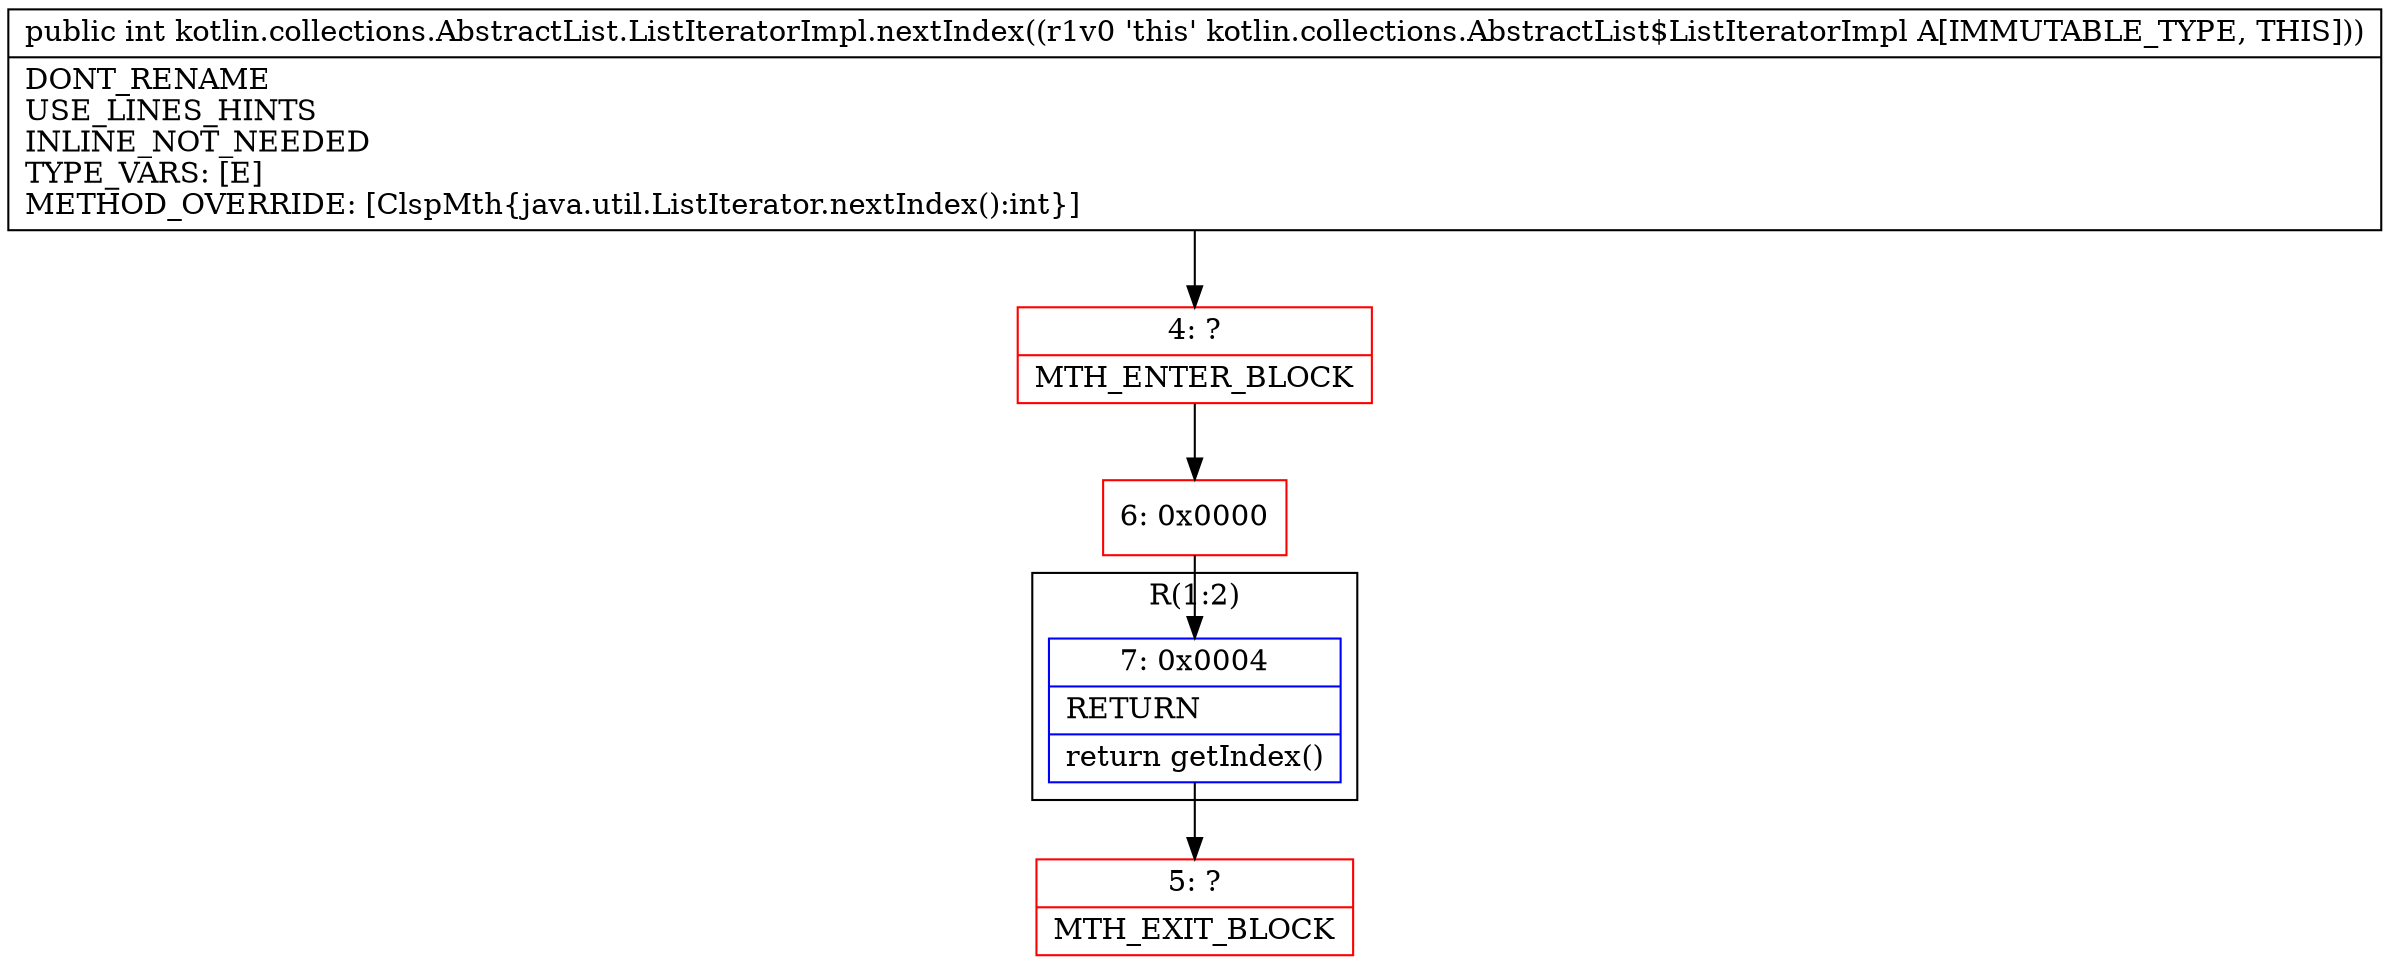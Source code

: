 digraph "CFG forkotlin.collections.AbstractList.ListIteratorImpl.nextIndex()I" {
subgraph cluster_Region_1755976685 {
label = "R(1:2)";
node [shape=record,color=blue];
Node_7 [shape=record,label="{7\:\ 0x0004|RETURN\l|return getIndex()\l}"];
}
Node_4 [shape=record,color=red,label="{4\:\ ?|MTH_ENTER_BLOCK\l}"];
Node_6 [shape=record,color=red,label="{6\:\ 0x0000}"];
Node_5 [shape=record,color=red,label="{5\:\ ?|MTH_EXIT_BLOCK\l}"];
MethodNode[shape=record,label="{public int kotlin.collections.AbstractList.ListIteratorImpl.nextIndex((r1v0 'this' kotlin.collections.AbstractList$ListIteratorImpl A[IMMUTABLE_TYPE, THIS]))  | DONT_RENAME\lUSE_LINES_HINTS\lINLINE_NOT_NEEDED\lTYPE_VARS: [E]\lMETHOD_OVERRIDE: [ClspMth\{java.util.ListIterator.nextIndex():int\}]\l}"];
MethodNode -> Node_4;Node_7 -> Node_5;
Node_4 -> Node_6;
Node_6 -> Node_7;
}

